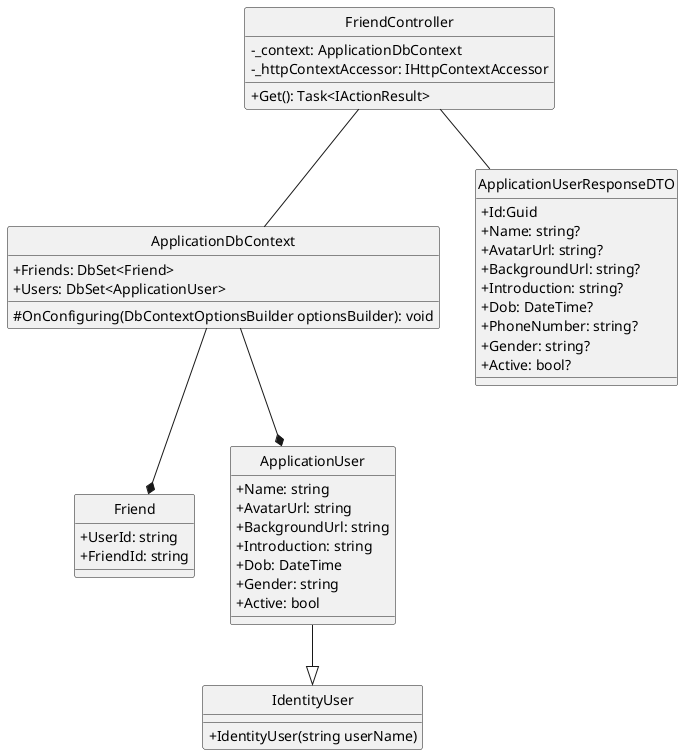 @startuml getFriendListByUserId
hide circle
skinparam classAttributeIconSize 0

class FriendController {
    - _context: ApplicationDbContext
    - _httpContextAccessor: IHttpContextAccessor
    + Get(): Task<IActionResult> 
}

class ApplicationDbContext {
    + Friends: DbSet<Friend>
    + Users: DbSet<ApplicationUser>
    # OnConfiguring(DbContextOptionsBuilder optionsBuilder): void
}

class Friend{
    + UserId: string
    + FriendId: string
}

class ApplicationUserResponseDTO{
    + Id:Guid
    + Name: string?
    + AvatarUrl: string?
    + BackgroundUrl: string?
    + Introduction: string?
    + Dob: DateTime?
    + PhoneNumber: string?
    + Gender: string?
    + Active: bool?    
}

class ApplicationUser {
    + Name: string
    + AvatarUrl: string
    + BackgroundUrl: string
    + Introduction: string
    + Dob: DateTime
    + Gender: string
    + Active: bool
}

class IdentityUser {
    + IdentityUser(string userName) 
}

FriendController -- ApplicationDbContext
FriendController -- ApplicationUserResponseDTO
ApplicationDbContext --* Friend
ApplicationDbContext --* ApplicationUser
ApplicationUser --|> IdentityUser
@enduml